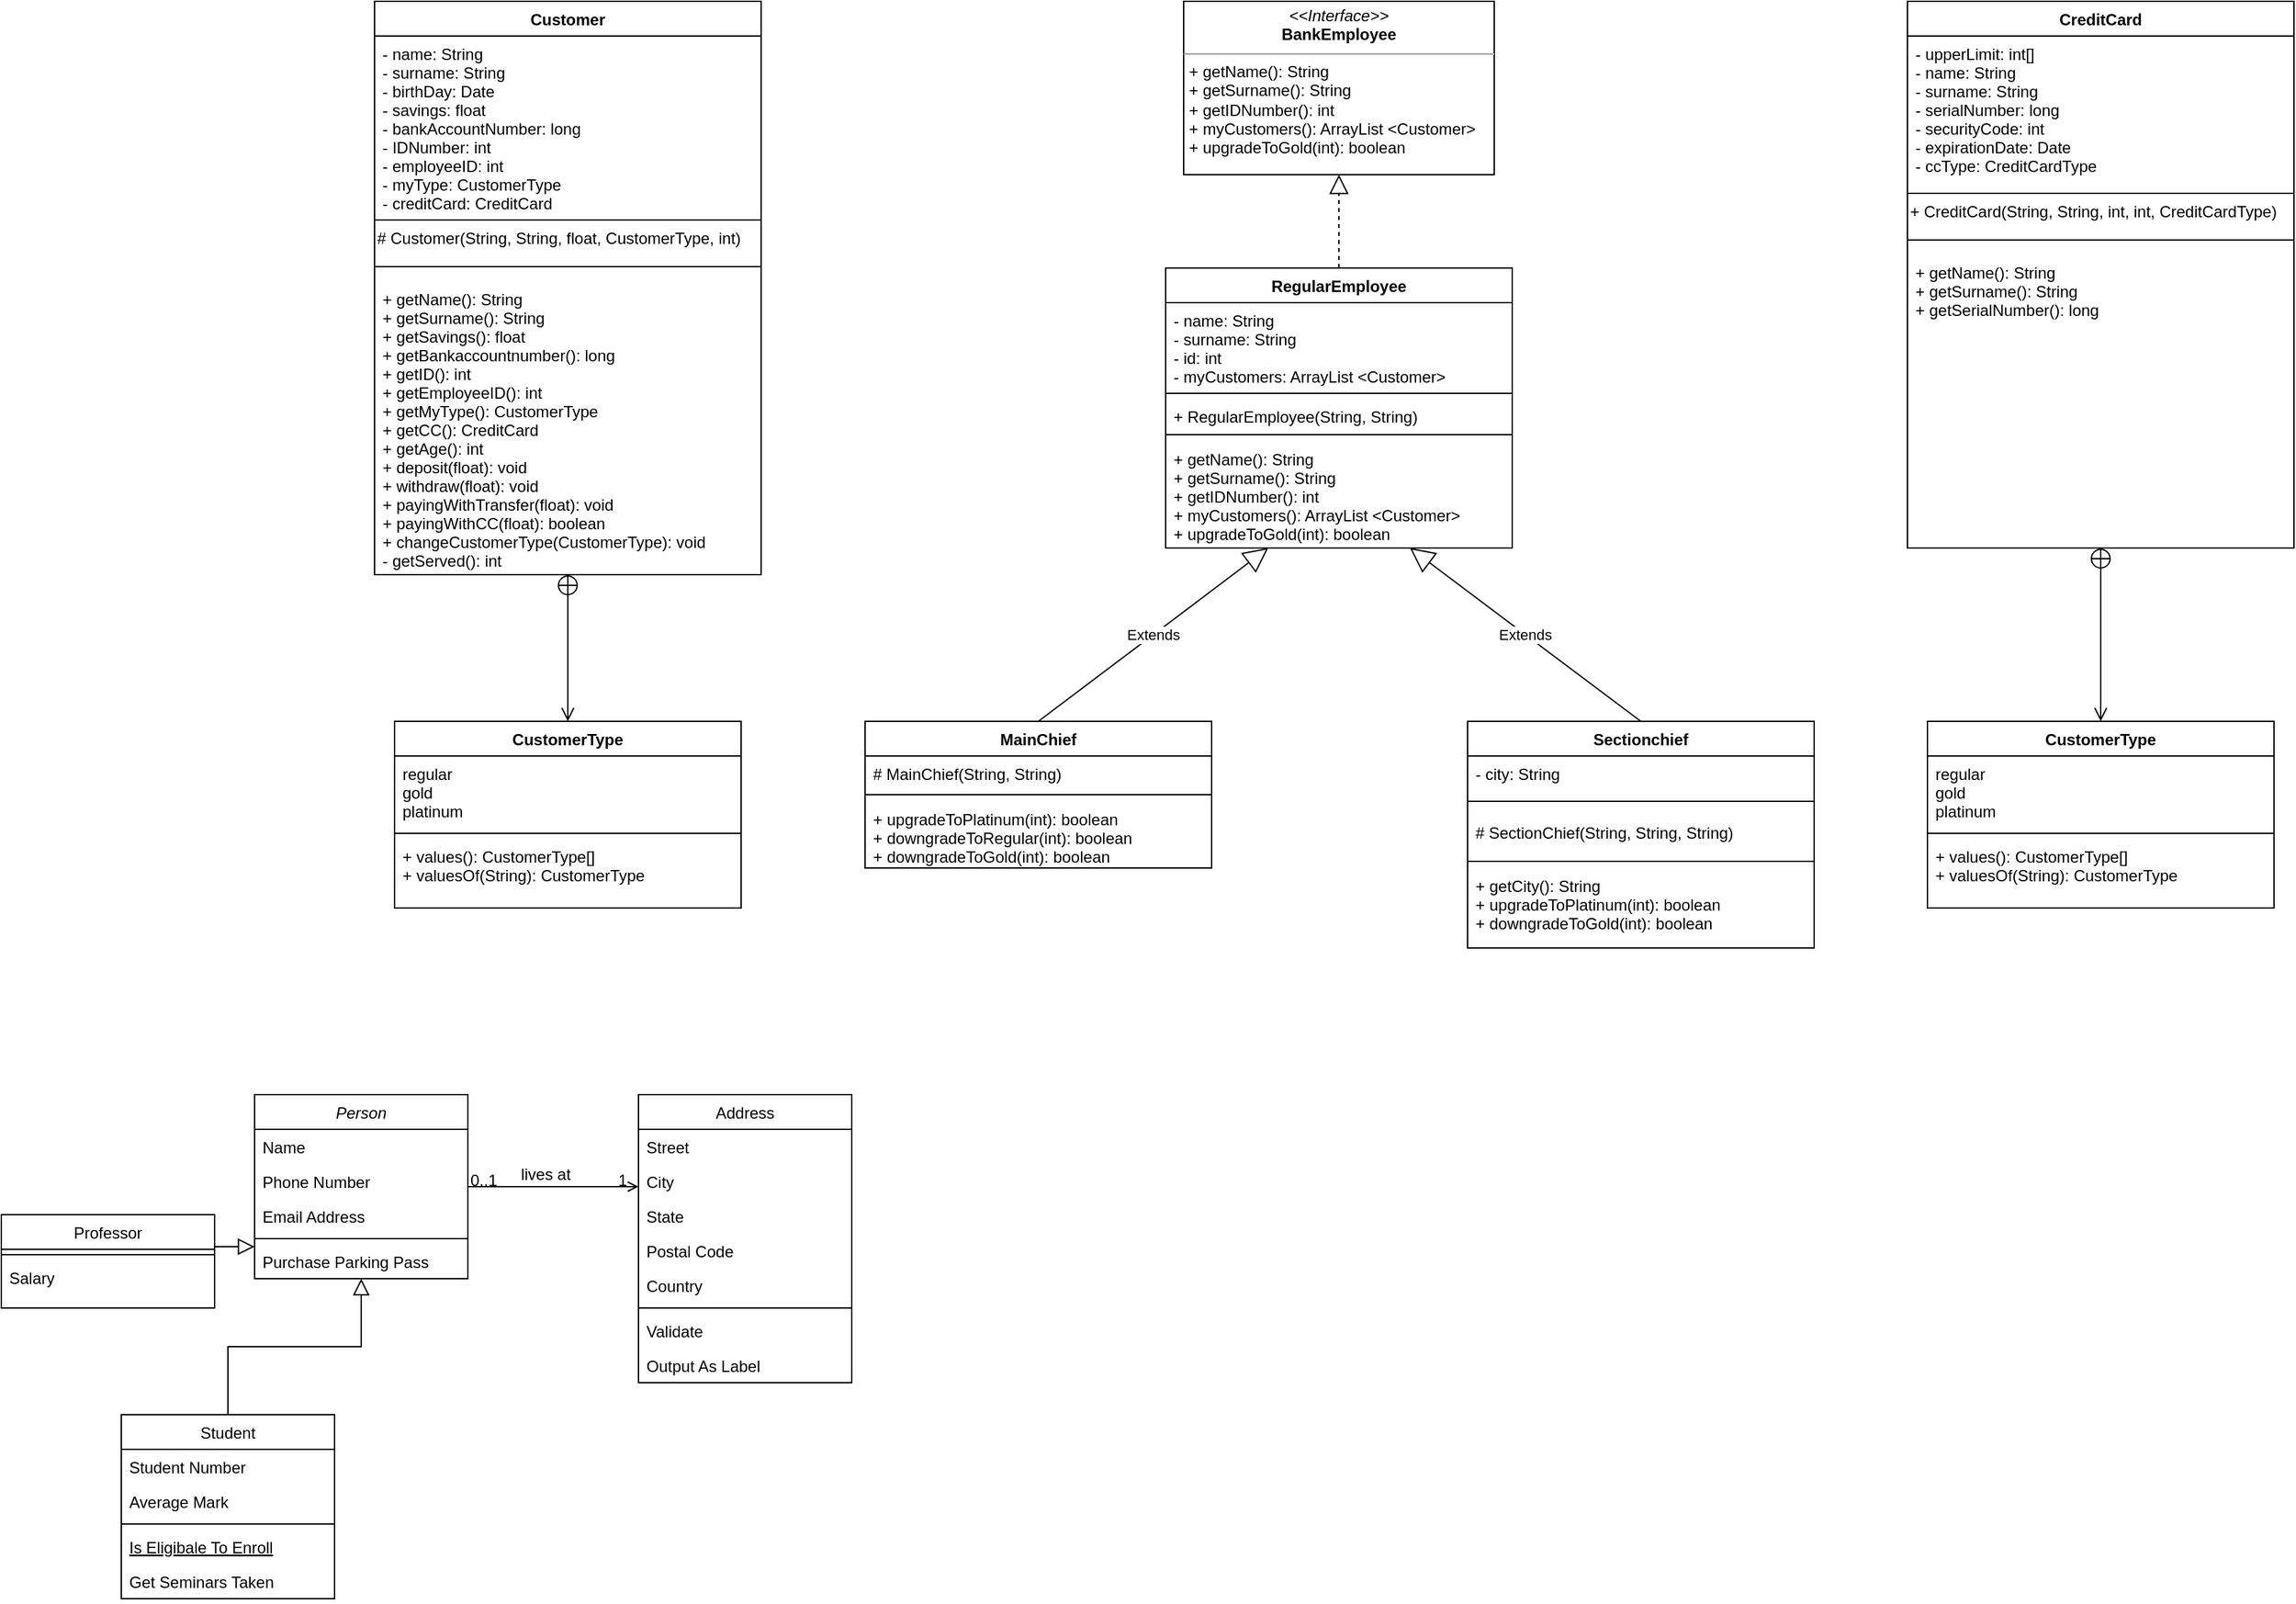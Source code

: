 <mxfile version="13.9.7" type="github">
  <diagram id="C5RBs43oDa-KdzZeNtuy" name="Page-1">
    <mxGraphModel dx="651" dy="842" grid="1" gridSize="10" guides="1" tooltips="1" connect="1" arrows="1" fold="1" page="1" pageScale="1" pageWidth="827" pageHeight="1169" math="0" shadow="0">
      <root>
        <mxCell id="WIyWlLk6GJQsqaUBKTNV-0" />
        <mxCell id="WIyWlLk6GJQsqaUBKTNV-1" parent="WIyWlLk6GJQsqaUBKTNV-0" />
        <mxCell id="zkfFHV4jXpPFQw0GAbJ--0" value="Person" style="swimlane;fontStyle=2;align=center;verticalAlign=top;childLayout=stackLayout;horizontal=1;startSize=26;horizontalStack=0;resizeParent=1;resizeLast=0;collapsible=1;marginBottom=0;rounded=0;shadow=0;strokeWidth=1;" parent="WIyWlLk6GJQsqaUBKTNV-1" vertex="1">
          <mxGeometry x="280" y="820" width="160" height="138" as="geometry">
            <mxRectangle x="230" y="140" width="160" height="26" as="alternateBounds" />
          </mxGeometry>
        </mxCell>
        <mxCell id="zkfFHV4jXpPFQw0GAbJ--1" value="Name" style="text;align=left;verticalAlign=top;spacingLeft=4;spacingRight=4;overflow=hidden;rotatable=0;points=[[0,0.5],[1,0.5]];portConstraint=eastwest;" parent="zkfFHV4jXpPFQw0GAbJ--0" vertex="1">
          <mxGeometry y="26" width="160" height="26" as="geometry" />
        </mxCell>
        <mxCell id="zkfFHV4jXpPFQw0GAbJ--2" value="Phone Number" style="text;align=left;verticalAlign=top;spacingLeft=4;spacingRight=4;overflow=hidden;rotatable=0;points=[[0,0.5],[1,0.5]];portConstraint=eastwest;rounded=0;shadow=0;html=0;" parent="zkfFHV4jXpPFQw0GAbJ--0" vertex="1">
          <mxGeometry y="52" width="160" height="26" as="geometry" />
        </mxCell>
        <mxCell id="zkfFHV4jXpPFQw0GAbJ--3" value="Email Address" style="text;align=left;verticalAlign=top;spacingLeft=4;spacingRight=4;overflow=hidden;rotatable=0;points=[[0,0.5],[1,0.5]];portConstraint=eastwest;rounded=0;shadow=0;html=0;" parent="zkfFHV4jXpPFQw0GAbJ--0" vertex="1">
          <mxGeometry y="78" width="160" height="26" as="geometry" />
        </mxCell>
        <mxCell id="zkfFHV4jXpPFQw0GAbJ--4" value="" style="line;html=1;strokeWidth=1;align=left;verticalAlign=middle;spacingTop=-1;spacingLeft=3;spacingRight=3;rotatable=0;labelPosition=right;points=[];portConstraint=eastwest;" parent="zkfFHV4jXpPFQw0GAbJ--0" vertex="1">
          <mxGeometry y="104" width="160" height="8" as="geometry" />
        </mxCell>
        <mxCell id="zkfFHV4jXpPFQw0GAbJ--5" value="Purchase Parking Pass" style="text;align=left;verticalAlign=top;spacingLeft=4;spacingRight=4;overflow=hidden;rotatable=0;points=[[0,0.5],[1,0.5]];portConstraint=eastwest;" parent="zkfFHV4jXpPFQw0GAbJ--0" vertex="1">
          <mxGeometry y="112" width="160" height="26" as="geometry" />
        </mxCell>
        <mxCell id="zkfFHV4jXpPFQw0GAbJ--6" value="Student" style="swimlane;fontStyle=0;align=center;verticalAlign=top;childLayout=stackLayout;horizontal=1;startSize=26;horizontalStack=0;resizeParent=1;resizeLast=0;collapsible=1;marginBottom=0;rounded=0;shadow=0;strokeWidth=1;" parent="WIyWlLk6GJQsqaUBKTNV-1" vertex="1">
          <mxGeometry x="180" y="1060" width="160" height="138" as="geometry">
            <mxRectangle x="130" y="380" width="160" height="26" as="alternateBounds" />
          </mxGeometry>
        </mxCell>
        <mxCell id="zkfFHV4jXpPFQw0GAbJ--7" value="Student Number" style="text;align=left;verticalAlign=top;spacingLeft=4;spacingRight=4;overflow=hidden;rotatable=0;points=[[0,0.5],[1,0.5]];portConstraint=eastwest;" parent="zkfFHV4jXpPFQw0GAbJ--6" vertex="1">
          <mxGeometry y="26" width="160" height="26" as="geometry" />
        </mxCell>
        <mxCell id="zkfFHV4jXpPFQw0GAbJ--8" value="Average Mark" style="text;align=left;verticalAlign=top;spacingLeft=4;spacingRight=4;overflow=hidden;rotatable=0;points=[[0,0.5],[1,0.5]];portConstraint=eastwest;rounded=0;shadow=0;html=0;" parent="zkfFHV4jXpPFQw0GAbJ--6" vertex="1">
          <mxGeometry y="52" width="160" height="26" as="geometry" />
        </mxCell>
        <mxCell id="zkfFHV4jXpPFQw0GAbJ--9" value="" style="line;html=1;strokeWidth=1;align=left;verticalAlign=middle;spacingTop=-1;spacingLeft=3;spacingRight=3;rotatable=0;labelPosition=right;points=[];portConstraint=eastwest;" parent="zkfFHV4jXpPFQw0GAbJ--6" vertex="1">
          <mxGeometry y="78" width="160" height="8" as="geometry" />
        </mxCell>
        <mxCell id="zkfFHV4jXpPFQw0GAbJ--10" value="Is Eligibale To Enroll" style="text;align=left;verticalAlign=top;spacingLeft=4;spacingRight=4;overflow=hidden;rotatable=0;points=[[0,0.5],[1,0.5]];portConstraint=eastwest;fontStyle=4" parent="zkfFHV4jXpPFQw0GAbJ--6" vertex="1">
          <mxGeometry y="86" width="160" height="26" as="geometry" />
        </mxCell>
        <mxCell id="zkfFHV4jXpPFQw0GAbJ--11" value="Get Seminars Taken" style="text;align=left;verticalAlign=top;spacingLeft=4;spacingRight=4;overflow=hidden;rotatable=0;points=[[0,0.5],[1,0.5]];portConstraint=eastwest;" parent="zkfFHV4jXpPFQw0GAbJ--6" vertex="1">
          <mxGeometry y="112" width="160" height="26" as="geometry" />
        </mxCell>
        <mxCell id="zkfFHV4jXpPFQw0GAbJ--12" value="" style="endArrow=block;endSize=10;endFill=0;shadow=0;strokeWidth=1;rounded=0;edgeStyle=elbowEdgeStyle;elbow=vertical;" parent="WIyWlLk6GJQsqaUBKTNV-1" source="zkfFHV4jXpPFQw0GAbJ--6" target="zkfFHV4jXpPFQw0GAbJ--0" edge="1">
          <mxGeometry width="160" relative="1" as="geometry">
            <mxPoint x="260" y="903" as="sourcePoint" />
            <mxPoint x="260" y="903" as="targetPoint" />
          </mxGeometry>
        </mxCell>
        <mxCell id="zkfFHV4jXpPFQw0GAbJ--13" value="Professor" style="swimlane;fontStyle=0;align=center;verticalAlign=top;childLayout=stackLayout;horizontal=1;startSize=26;horizontalStack=0;resizeParent=1;resizeLast=0;collapsible=1;marginBottom=0;rounded=0;shadow=0;strokeWidth=1;" parent="WIyWlLk6GJQsqaUBKTNV-1" vertex="1">
          <mxGeometry x="90" y="910" width="160" height="70" as="geometry">
            <mxRectangle x="340" y="380" width="170" height="26" as="alternateBounds" />
          </mxGeometry>
        </mxCell>
        <mxCell id="zkfFHV4jXpPFQw0GAbJ--15" value="" style="line;html=1;strokeWidth=1;align=left;verticalAlign=middle;spacingTop=-1;spacingLeft=3;spacingRight=3;rotatable=0;labelPosition=right;points=[];portConstraint=eastwest;" parent="zkfFHV4jXpPFQw0GAbJ--13" vertex="1">
          <mxGeometry y="26" width="160" height="8" as="geometry" />
        </mxCell>
        <mxCell id="zkfFHV4jXpPFQw0GAbJ--14" value="Salary" style="text;align=left;verticalAlign=top;spacingLeft=4;spacingRight=4;overflow=hidden;rotatable=0;points=[[0,0.5],[1,0.5]];portConstraint=eastwest;" parent="zkfFHV4jXpPFQw0GAbJ--13" vertex="1">
          <mxGeometry y="34" width="160" height="26" as="geometry" />
        </mxCell>
        <mxCell id="zkfFHV4jXpPFQw0GAbJ--16" value="" style="endArrow=block;endSize=10;endFill=0;shadow=0;strokeWidth=1;rounded=0;edgeStyle=elbowEdgeStyle;elbow=vertical;" parent="WIyWlLk6GJQsqaUBKTNV-1" source="zkfFHV4jXpPFQw0GAbJ--13" target="zkfFHV4jXpPFQw0GAbJ--0" edge="1">
          <mxGeometry width="160" relative="1" as="geometry">
            <mxPoint x="240" y="603" as="sourcePoint" />
            <mxPoint x="340" y="501" as="targetPoint" />
          </mxGeometry>
        </mxCell>
        <mxCell id="zkfFHV4jXpPFQw0GAbJ--17" value="Address" style="swimlane;fontStyle=0;align=center;verticalAlign=top;childLayout=stackLayout;horizontal=1;startSize=26;horizontalStack=0;resizeParent=1;resizeLast=0;collapsible=1;marginBottom=0;rounded=0;shadow=0;strokeWidth=1;" parent="WIyWlLk6GJQsqaUBKTNV-1" vertex="1">
          <mxGeometry x="568" y="820" width="160" height="216" as="geometry">
            <mxRectangle x="550" y="140" width="160" height="26" as="alternateBounds" />
          </mxGeometry>
        </mxCell>
        <mxCell id="zkfFHV4jXpPFQw0GAbJ--18" value="Street" style="text;align=left;verticalAlign=top;spacingLeft=4;spacingRight=4;overflow=hidden;rotatable=0;points=[[0,0.5],[1,0.5]];portConstraint=eastwest;" parent="zkfFHV4jXpPFQw0GAbJ--17" vertex="1">
          <mxGeometry y="26" width="160" height="26" as="geometry" />
        </mxCell>
        <mxCell id="zkfFHV4jXpPFQw0GAbJ--19" value="City" style="text;align=left;verticalAlign=top;spacingLeft=4;spacingRight=4;overflow=hidden;rotatable=0;points=[[0,0.5],[1,0.5]];portConstraint=eastwest;rounded=0;shadow=0;html=0;" parent="zkfFHV4jXpPFQw0GAbJ--17" vertex="1">
          <mxGeometry y="52" width="160" height="26" as="geometry" />
        </mxCell>
        <mxCell id="zkfFHV4jXpPFQw0GAbJ--20" value="State" style="text;align=left;verticalAlign=top;spacingLeft=4;spacingRight=4;overflow=hidden;rotatable=0;points=[[0,0.5],[1,0.5]];portConstraint=eastwest;rounded=0;shadow=0;html=0;" parent="zkfFHV4jXpPFQw0GAbJ--17" vertex="1">
          <mxGeometry y="78" width="160" height="26" as="geometry" />
        </mxCell>
        <mxCell id="zkfFHV4jXpPFQw0GAbJ--21" value="Postal Code" style="text;align=left;verticalAlign=top;spacingLeft=4;spacingRight=4;overflow=hidden;rotatable=0;points=[[0,0.5],[1,0.5]];portConstraint=eastwest;rounded=0;shadow=0;html=0;" parent="zkfFHV4jXpPFQw0GAbJ--17" vertex="1">
          <mxGeometry y="104" width="160" height="26" as="geometry" />
        </mxCell>
        <mxCell id="zkfFHV4jXpPFQw0GAbJ--22" value="Country" style="text;align=left;verticalAlign=top;spacingLeft=4;spacingRight=4;overflow=hidden;rotatable=0;points=[[0,0.5],[1,0.5]];portConstraint=eastwest;rounded=0;shadow=0;html=0;" parent="zkfFHV4jXpPFQw0GAbJ--17" vertex="1">
          <mxGeometry y="130" width="160" height="26" as="geometry" />
        </mxCell>
        <mxCell id="zkfFHV4jXpPFQw0GAbJ--23" value="" style="line;html=1;strokeWidth=1;align=left;verticalAlign=middle;spacingTop=-1;spacingLeft=3;spacingRight=3;rotatable=0;labelPosition=right;points=[];portConstraint=eastwest;" parent="zkfFHV4jXpPFQw0GAbJ--17" vertex="1">
          <mxGeometry y="156" width="160" height="8" as="geometry" />
        </mxCell>
        <mxCell id="zkfFHV4jXpPFQw0GAbJ--24" value="Validate" style="text;align=left;verticalAlign=top;spacingLeft=4;spacingRight=4;overflow=hidden;rotatable=0;points=[[0,0.5],[1,0.5]];portConstraint=eastwest;" parent="zkfFHV4jXpPFQw0GAbJ--17" vertex="1">
          <mxGeometry y="164" width="160" height="26" as="geometry" />
        </mxCell>
        <mxCell id="zkfFHV4jXpPFQw0GAbJ--25" value="Output As Label" style="text;align=left;verticalAlign=top;spacingLeft=4;spacingRight=4;overflow=hidden;rotatable=0;points=[[0,0.5],[1,0.5]];portConstraint=eastwest;" parent="zkfFHV4jXpPFQw0GAbJ--17" vertex="1">
          <mxGeometry y="190" width="160" height="26" as="geometry" />
        </mxCell>
        <mxCell id="zkfFHV4jXpPFQw0GAbJ--26" value="" style="endArrow=open;shadow=0;strokeWidth=1;rounded=0;endFill=1;edgeStyle=elbowEdgeStyle;elbow=vertical;" parent="WIyWlLk6GJQsqaUBKTNV-1" source="zkfFHV4jXpPFQw0GAbJ--0" target="zkfFHV4jXpPFQw0GAbJ--17" edge="1">
          <mxGeometry x="0.5" y="41" relative="1" as="geometry">
            <mxPoint x="410" y="422" as="sourcePoint" />
            <mxPoint x="570" y="422" as="targetPoint" />
            <mxPoint x="-40" y="32" as="offset" />
          </mxGeometry>
        </mxCell>
        <mxCell id="zkfFHV4jXpPFQw0GAbJ--27" value="0..1" style="resizable=0;align=left;verticalAlign=bottom;labelBackgroundColor=none;fontSize=12;" parent="zkfFHV4jXpPFQw0GAbJ--26" connectable="0" vertex="1">
          <mxGeometry x="-1" relative="1" as="geometry">
            <mxPoint y="4" as="offset" />
          </mxGeometry>
        </mxCell>
        <mxCell id="zkfFHV4jXpPFQw0GAbJ--28" value="1" style="resizable=0;align=right;verticalAlign=bottom;labelBackgroundColor=none;fontSize=12;" parent="zkfFHV4jXpPFQw0GAbJ--26" connectable="0" vertex="1">
          <mxGeometry x="1" relative="1" as="geometry">
            <mxPoint x="-7" y="4" as="offset" />
          </mxGeometry>
        </mxCell>
        <mxCell id="zkfFHV4jXpPFQw0GAbJ--29" value="lives at" style="text;html=1;resizable=0;points=[];;align=center;verticalAlign=middle;labelBackgroundColor=none;rounded=0;shadow=0;strokeWidth=1;fontSize=12;" parent="zkfFHV4jXpPFQw0GAbJ--26" vertex="1" connectable="0">
          <mxGeometry x="0.5" y="49" relative="1" as="geometry">
            <mxPoint x="-38" y="40" as="offset" />
          </mxGeometry>
        </mxCell>
        <mxCell id="6Sv1Ct6tXsj0_WHqYkc9-1" value="&lt;p style=&quot;margin: 0px ; margin-top: 4px ; text-align: center&quot;&gt;&lt;i&gt;&amp;lt;&amp;lt;Interface&amp;gt;&amp;gt;&lt;/i&gt;&lt;br&gt;&lt;b&gt;BankEmployee&lt;/b&gt;&lt;/p&gt;&lt;hr size=&quot;1&quot;&gt;&lt;p style=&quot;margin: 0px ; margin-left: 4px&quot;&gt;&lt;/p&gt;&lt;p style=&quot;margin: 0px ; margin-left: 4px&quot;&gt;+ getName(): String&lt;/p&gt;&lt;p style=&quot;margin: 0px ; margin-left: 4px&quot;&gt;+ getSurname(): String&lt;/p&gt;&lt;p style=&quot;margin: 0px ; margin-left: 4px&quot;&gt;+ getIDNumber(): int&lt;/p&gt;&lt;p style=&quot;margin: 0px ; margin-left: 4px&quot;&gt;+ myCustomers(): ArrayList &amp;lt;Customer&amp;gt;&lt;/p&gt;&lt;p style=&quot;margin: 0px ; margin-left: 4px&quot;&gt;+ upgradeToGold(int): boolean&lt;/p&gt;" style="verticalAlign=top;align=left;overflow=fill;fontSize=12;fontFamily=Helvetica;html=1;" vertex="1" parent="WIyWlLk6GJQsqaUBKTNV-1">
          <mxGeometry x="977" width="233" height="130" as="geometry" />
        </mxCell>
        <mxCell id="6Sv1Ct6tXsj0_WHqYkc9-8" value="Customer" style="swimlane;fontStyle=1;align=center;verticalAlign=top;childLayout=stackLayout;horizontal=1;startSize=26;horizontalStack=0;resizeParent=1;resizeParentMax=0;resizeLast=0;collapsible=1;marginBottom=0;" vertex="1" parent="WIyWlLk6GJQsqaUBKTNV-1">
          <mxGeometry x="370" width="290" height="430" as="geometry" />
        </mxCell>
        <mxCell id="6Sv1Ct6tXsj0_WHqYkc9-9" value="- name: String&#xa;- surname: String&#xa;- birthDay: Date&#xa;- savings: float&#xa;- bankAccountNumber: long&#xa;- IDNumber: int&#xa;- employeeID: int&#xa;- myType: CustomerType&#xa;- creditCard: CreditCard" style="text;strokeColor=none;fillColor=none;align=left;verticalAlign=top;spacingLeft=4;spacingRight=4;overflow=hidden;rotatable=0;points=[[0,0.5],[1,0.5]];portConstraint=eastwest;" vertex="1" parent="6Sv1Ct6tXsj0_WHqYkc9-8">
          <mxGeometry y="26" width="290" height="134" as="geometry" />
        </mxCell>
        <mxCell id="6Sv1Ct6tXsj0_WHqYkc9-10" value="" style="line;strokeWidth=1;fillColor=none;align=left;verticalAlign=middle;spacingTop=-1;spacingLeft=3;spacingRight=3;rotatable=0;labelPosition=right;points=[];portConstraint=eastwest;" vertex="1" parent="6Sv1Ct6tXsj0_WHqYkc9-8">
          <mxGeometry y="160" width="290" height="8" as="geometry" />
        </mxCell>
        <mxCell id="6Sv1Ct6tXsj0_WHqYkc9-49" value="# Customer(String, String, float, CustomerType, int)&lt;br&gt;" style="text;html=1;align=left;verticalAlign=middle;resizable=0;points=[];autosize=1;" vertex="1" parent="6Sv1Ct6tXsj0_WHqYkc9-8">
          <mxGeometry y="168" width="290" height="20" as="geometry" />
        </mxCell>
        <mxCell id="6Sv1Ct6tXsj0_WHqYkc9-48" value="" style="line;strokeWidth=1;fillColor=none;align=left;verticalAlign=middle;spacingTop=-1;spacingLeft=3;spacingRight=3;rotatable=0;labelPosition=right;points=[];portConstraint=eastwest;" vertex="1" parent="6Sv1Ct6tXsj0_WHqYkc9-8">
          <mxGeometry y="188" width="290" height="22" as="geometry" />
        </mxCell>
        <mxCell id="6Sv1Ct6tXsj0_WHqYkc9-11" value="+ getName(): String&#xa;+ getSurname(): String&#xa;+ getSavings(): float&#xa;+ getBankaccountnumber(): long&#xa;+ getID(): int&#xa;+ getEmployeeID(): int&#xa;+ getMyType(): CustomerType&#xa;+ getCC(): CreditCard&#xa;+ getAge(): int&#xa;+ deposit(float): void&#xa;+ withdraw(float): void&#xa;+ payingWithTransfer(float): void&#xa;+ payingWithCC(float): boolean&#xa;+ changeCustomerType(CustomerType): void&#xa;- getServed(): int&#xa;" style="text;strokeColor=none;fillColor=none;align=left;verticalAlign=top;spacingLeft=4;spacingRight=4;overflow=hidden;rotatable=0;points=[[0,0.5],[1,0.5]];portConstraint=eastwest;" vertex="1" parent="6Sv1Ct6tXsj0_WHqYkc9-8">
          <mxGeometry y="210" width="290" height="220" as="geometry" />
        </mxCell>
        <mxCell id="6Sv1Ct6tXsj0_WHqYkc9-14" value="CustomerType" style="swimlane;fontStyle=1;align=center;verticalAlign=top;childLayout=stackLayout;horizontal=1;startSize=26;horizontalStack=0;resizeParent=1;resizeParentMax=0;resizeLast=0;collapsible=1;marginBottom=0;" vertex="1" parent="WIyWlLk6GJQsqaUBKTNV-1">
          <mxGeometry x="385" y="540" width="260" height="140" as="geometry" />
        </mxCell>
        <mxCell id="6Sv1Ct6tXsj0_WHqYkc9-15" value="regular&#xa;gold&#xa;platinum" style="text;strokeColor=none;fillColor=none;align=left;verticalAlign=top;spacingLeft=4;spacingRight=4;overflow=hidden;rotatable=0;points=[[0,0.5],[1,0.5]];portConstraint=eastwest;" vertex="1" parent="6Sv1Ct6tXsj0_WHqYkc9-14">
          <mxGeometry y="26" width="260" height="54" as="geometry" />
        </mxCell>
        <mxCell id="6Sv1Ct6tXsj0_WHqYkc9-16" value="" style="line;strokeWidth=1;fillColor=none;align=left;verticalAlign=middle;spacingTop=-1;spacingLeft=3;spacingRight=3;rotatable=0;labelPosition=right;points=[];portConstraint=eastwest;" vertex="1" parent="6Sv1Ct6tXsj0_WHqYkc9-14">
          <mxGeometry y="80" width="260" height="8" as="geometry" />
        </mxCell>
        <mxCell id="6Sv1Ct6tXsj0_WHqYkc9-17" value="+ values(): CustomerType[]&#xa;+ valuesOf(String): CustomerType" style="text;strokeColor=none;fillColor=none;align=left;verticalAlign=top;spacingLeft=4;spacingRight=4;overflow=hidden;rotatable=0;points=[[0,0.5],[1,0.5]];portConstraint=eastwest;" vertex="1" parent="6Sv1Ct6tXsj0_WHqYkc9-14">
          <mxGeometry y="88" width="260" height="52" as="geometry" />
        </mxCell>
        <mxCell id="6Sv1Ct6tXsj0_WHqYkc9-18" value="" style="endArrow=open;startArrow=circlePlus;endFill=0;startFill=0;endSize=8;html=1;entryX=0.5;entryY=0;entryDx=0;entryDy=0;" edge="1" parent="WIyWlLk6GJQsqaUBKTNV-1" source="6Sv1Ct6tXsj0_WHqYkc9-11" target="6Sv1Ct6tXsj0_WHqYkc9-14">
          <mxGeometry width="160" relative="1" as="geometry">
            <mxPoint x="480" y="430" as="sourcePoint" />
            <mxPoint x="660" y="390" as="targetPoint" />
          </mxGeometry>
        </mxCell>
        <mxCell id="6Sv1Ct6tXsj0_WHqYkc9-23" value="" style="endArrow=block;dashed=1;endFill=0;endSize=12;html=1;entryX=0.5;entryY=1;entryDx=0;entryDy=0;exitX=0.5;exitY=0;exitDx=0;exitDy=0;" edge="1" parent="WIyWlLk6GJQsqaUBKTNV-1" source="6Sv1Ct6tXsj0_WHqYkc9-24" target="6Sv1Ct6tXsj0_WHqYkc9-1">
          <mxGeometry width="160" relative="1" as="geometry">
            <mxPoint x="944" y="190" as="sourcePoint" />
            <mxPoint x="1100" y="-20" as="targetPoint" />
          </mxGeometry>
        </mxCell>
        <mxCell id="6Sv1Ct6tXsj0_WHqYkc9-24" value="RegularEmployee" style="swimlane;fontStyle=1;align=center;verticalAlign=top;childLayout=stackLayout;horizontal=1;startSize=26;horizontalStack=0;resizeParent=1;resizeParentMax=0;resizeLast=0;collapsible=1;marginBottom=0;" vertex="1" parent="WIyWlLk6GJQsqaUBKTNV-1">
          <mxGeometry x="963.5" y="200" width="260" height="210" as="geometry" />
        </mxCell>
        <mxCell id="6Sv1Ct6tXsj0_WHqYkc9-25" value="- name: String&#xa;- surname: String&#xa;- id: int&#xa;- myCustomers: ArrayList &lt;Customer&gt;&#xa;" style="text;strokeColor=none;fillColor=none;align=left;verticalAlign=top;spacingLeft=4;spacingRight=4;overflow=hidden;rotatable=0;points=[[0,0.5],[1,0.5]];portConstraint=eastwest;" vertex="1" parent="6Sv1Ct6tXsj0_WHqYkc9-24">
          <mxGeometry y="26" width="260" height="64" as="geometry" />
        </mxCell>
        <mxCell id="6Sv1Ct6tXsj0_WHqYkc9-26" value="" style="line;strokeWidth=1;fillColor=none;align=left;verticalAlign=middle;spacingTop=-1;spacingLeft=3;spacingRight=3;rotatable=0;labelPosition=right;points=[];portConstraint=eastwest;" vertex="1" parent="6Sv1Ct6tXsj0_WHqYkc9-24">
          <mxGeometry y="90" width="260" height="8" as="geometry" />
        </mxCell>
        <mxCell id="6Sv1Ct6tXsj0_WHqYkc9-31" value="+ RegularEmployee(String, String)&#xa;&#xa;" style="text;strokeColor=none;fillColor=none;align=left;verticalAlign=top;spacingLeft=4;spacingRight=4;overflow=hidden;rotatable=0;points=[[0,0.5],[1,0.5]];portConstraint=eastwest;" vertex="1" parent="6Sv1Ct6tXsj0_WHqYkc9-24">
          <mxGeometry y="98" width="260" height="22" as="geometry" />
        </mxCell>
        <mxCell id="6Sv1Ct6tXsj0_WHqYkc9-28" value="" style="line;strokeWidth=1;fillColor=none;align=left;verticalAlign=middle;spacingTop=-1;spacingLeft=3;spacingRight=3;rotatable=0;labelPosition=right;points=[];portConstraint=eastwest;" vertex="1" parent="6Sv1Ct6tXsj0_WHqYkc9-24">
          <mxGeometry y="120" width="260" height="10" as="geometry" />
        </mxCell>
        <mxCell id="6Sv1Ct6tXsj0_WHqYkc9-27" value="+ getName(): String&#xa;+ getSurname(): String&#xa;+ getIDNumber(): int&#xa;+ myCustomers(): ArrayList &lt;Customer&gt;&#xa;+ upgradeToGold(int): boolean&#xa;" style="text;strokeColor=none;fillColor=none;align=left;verticalAlign=top;spacingLeft=4;spacingRight=4;overflow=hidden;rotatable=0;points=[[0,0.5],[1,0.5]];portConstraint=eastwest;" vertex="1" parent="6Sv1Ct6tXsj0_WHqYkc9-24">
          <mxGeometry y="130" width="260" height="80" as="geometry" />
        </mxCell>
        <mxCell id="6Sv1Ct6tXsj0_WHqYkc9-33" value="Extends" style="endArrow=block;endSize=16;endFill=0;html=1;exitX=0.5;exitY=0;exitDx=0;exitDy=0;" edge="1" parent="WIyWlLk6GJQsqaUBKTNV-1" source="6Sv1Ct6tXsj0_WHqYkc9-34" target="6Sv1Ct6tXsj0_WHqYkc9-27">
          <mxGeometry width="160" relative="1" as="geometry">
            <mxPoint x="1030" y="380" as="sourcePoint" />
            <mxPoint x="1090" y="440" as="targetPoint" />
          </mxGeometry>
        </mxCell>
        <mxCell id="6Sv1Ct6tXsj0_WHqYkc9-34" value="Sectionchief" style="swimlane;fontStyle=1;align=center;verticalAlign=top;childLayout=stackLayout;horizontal=1;startSize=26;horizontalStack=0;resizeParent=1;resizeParentMax=0;resizeLast=0;collapsible=1;marginBottom=0;" vertex="1" parent="WIyWlLk6GJQsqaUBKTNV-1">
          <mxGeometry x="1190" y="540" width="260" height="170" as="geometry" />
        </mxCell>
        <mxCell id="6Sv1Ct6tXsj0_WHqYkc9-46" value="- city: String" style="text;strokeColor=none;fillColor=none;align=left;verticalAlign=top;spacingLeft=4;spacingRight=4;overflow=hidden;rotatable=0;points=[[0,0.5],[1,0.5]];portConstraint=eastwest;" vertex="1" parent="6Sv1Ct6tXsj0_WHqYkc9-34">
          <mxGeometry y="26" width="260" height="24" as="geometry" />
        </mxCell>
        <mxCell id="6Sv1Ct6tXsj0_WHqYkc9-45" value="" style="line;strokeWidth=1;fillColor=none;align=left;verticalAlign=middle;spacingTop=-1;spacingLeft=3;spacingRight=3;rotatable=0;labelPosition=right;points=[];portConstraint=eastwest;" vertex="1" parent="6Sv1Ct6tXsj0_WHqYkc9-34">
          <mxGeometry y="50" width="260" height="20" as="geometry" />
        </mxCell>
        <mxCell id="6Sv1Ct6tXsj0_WHqYkc9-37" value="# SectionChief(String, String, String)&#xa;&#xa;" style="text;strokeColor=none;fillColor=none;align=left;verticalAlign=top;spacingLeft=4;spacingRight=4;overflow=hidden;rotatable=0;points=[[0,0.5],[1,0.5]];portConstraint=eastwest;" vertex="1" parent="6Sv1Ct6tXsj0_WHqYkc9-34">
          <mxGeometry y="70" width="260" height="30" as="geometry" />
        </mxCell>
        <mxCell id="6Sv1Ct6tXsj0_WHqYkc9-38" value="" style="line;strokeWidth=1;fillColor=none;align=left;verticalAlign=middle;spacingTop=-1;spacingLeft=3;spacingRight=3;rotatable=0;labelPosition=right;points=[];portConstraint=eastwest;" vertex="1" parent="6Sv1Ct6tXsj0_WHqYkc9-34">
          <mxGeometry y="100" width="260" height="10" as="geometry" />
        </mxCell>
        <mxCell id="6Sv1Ct6tXsj0_WHqYkc9-39" value="+ getCity(): String&#xa;+ upgradeToPlatinum(int): boolean&#xa;+ downgradeToGold(int): boolean" style="text;strokeColor=none;fillColor=none;align=left;verticalAlign=top;spacingLeft=4;spacingRight=4;overflow=hidden;rotatable=0;points=[[0,0.5],[1,0.5]];portConstraint=eastwest;" vertex="1" parent="6Sv1Ct6tXsj0_WHqYkc9-34">
          <mxGeometry y="110" width="260" height="60" as="geometry" />
        </mxCell>
        <mxCell id="6Sv1Ct6tXsj0_WHqYkc9-40" value="Extends" style="endArrow=block;endSize=16;endFill=0;html=1;exitX=0.5;exitY=0;exitDx=0;exitDy=0;" edge="1" parent="WIyWlLk6GJQsqaUBKTNV-1" source="6Sv1Ct6tXsj0_WHqYkc9-41" target="6Sv1Ct6tXsj0_WHqYkc9-27">
          <mxGeometry width="160" relative="1" as="geometry">
            <mxPoint x="1040" y="390" as="sourcePoint" />
            <mxPoint x="1088.94" y="421.6" as="targetPoint" />
          </mxGeometry>
        </mxCell>
        <mxCell id="6Sv1Ct6tXsj0_WHqYkc9-41" value="MainChief" style="swimlane;fontStyle=1;align=center;verticalAlign=top;childLayout=stackLayout;horizontal=1;startSize=26;horizontalStack=0;resizeParent=1;resizeParentMax=0;resizeLast=0;collapsible=1;marginBottom=0;" vertex="1" parent="WIyWlLk6GJQsqaUBKTNV-1">
          <mxGeometry x="738" y="540" width="260" height="110" as="geometry" />
        </mxCell>
        <mxCell id="6Sv1Ct6tXsj0_WHqYkc9-42" value="# MainChief(String, String)&#xa;&#xa;" style="text;strokeColor=none;fillColor=none;align=left;verticalAlign=top;spacingLeft=4;spacingRight=4;overflow=hidden;rotatable=0;points=[[0,0.5],[1,0.5]];portConstraint=eastwest;" vertex="1" parent="6Sv1Ct6tXsj0_WHqYkc9-41">
          <mxGeometry y="26" width="260" height="24" as="geometry" />
        </mxCell>
        <mxCell id="6Sv1Ct6tXsj0_WHqYkc9-43" value="" style="line;strokeWidth=1;fillColor=none;align=left;verticalAlign=middle;spacingTop=-1;spacingLeft=3;spacingRight=3;rotatable=0;labelPosition=right;points=[];portConstraint=eastwest;" vertex="1" parent="6Sv1Ct6tXsj0_WHqYkc9-41">
          <mxGeometry y="50" width="260" height="10" as="geometry" />
        </mxCell>
        <mxCell id="6Sv1Ct6tXsj0_WHqYkc9-44" value="+ upgradeToPlatinum(int): boolean&#xa;+ downgradeToRegular(int): boolean&#xa;+ downgradeToGold(int): boolean" style="text;strokeColor=none;fillColor=none;align=left;verticalAlign=top;spacingLeft=4;spacingRight=4;overflow=hidden;rotatable=0;points=[[0,0.5],[1,0.5]];portConstraint=eastwest;" vertex="1" parent="6Sv1Ct6tXsj0_WHqYkc9-41">
          <mxGeometry y="60" width="260" height="50" as="geometry" />
        </mxCell>
        <mxCell id="6Sv1Ct6tXsj0_WHqYkc9-50" value="CreditCard" style="swimlane;fontStyle=1;align=center;verticalAlign=top;childLayout=stackLayout;horizontal=1;startSize=26;horizontalStack=0;resizeParent=1;resizeParentMax=0;resizeLast=0;collapsible=1;marginBottom=0;" vertex="1" parent="WIyWlLk6GJQsqaUBKTNV-1">
          <mxGeometry x="1520" width="290" height="410" as="geometry" />
        </mxCell>
        <mxCell id="6Sv1Ct6tXsj0_WHqYkc9-51" value="- upperLimit: int[]&#xa;- name: String&#xa;- surname: String&#xa;- serialNumber: long&#xa;- securityCode: int&#xa;- expirationDate: Date&#xa;- ccType: CreditCardType" style="text;strokeColor=none;fillColor=none;align=left;verticalAlign=top;spacingLeft=4;spacingRight=4;overflow=hidden;rotatable=0;points=[[0,0.5],[1,0.5]];portConstraint=eastwest;" vertex="1" parent="6Sv1Ct6tXsj0_WHqYkc9-50">
          <mxGeometry y="26" width="290" height="114" as="geometry" />
        </mxCell>
        <mxCell id="6Sv1Ct6tXsj0_WHqYkc9-52" value="" style="line;strokeWidth=1;fillColor=none;align=left;verticalAlign=middle;spacingTop=-1;spacingLeft=3;spacingRight=3;rotatable=0;labelPosition=right;points=[];portConstraint=eastwest;" vertex="1" parent="6Sv1Ct6tXsj0_WHqYkc9-50">
          <mxGeometry y="140" width="290" height="8" as="geometry" />
        </mxCell>
        <mxCell id="6Sv1Ct6tXsj0_WHqYkc9-53" value="+ CreditCard(String, String, int, int, CreditCardType)" style="text;html=1;align=left;verticalAlign=middle;resizable=0;points=[];autosize=1;" vertex="1" parent="6Sv1Ct6tXsj0_WHqYkc9-50">
          <mxGeometry y="148" width="290" height="20" as="geometry" />
        </mxCell>
        <mxCell id="6Sv1Ct6tXsj0_WHqYkc9-54" value="" style="line;strokeWidth=1;fillColor=none;align=left;verticalAlign=middle;spacingTop=-1;spacingLeft=3;spacingRight=3;rotatable=0;labelPosition=right;points=[];portConstraint=eastwest;" vertex="1" parent="6Sv1Ct6tXsj0_WHqYkc9-50">
          <mxGeometry y="168" width="290" height="22" as="geometry" />
        </mxCell>
        <mxCell id="6Sv1Ct6tXsj0_WHqYkc9-55" value="+ getName(): String&#xa;+ getSurname(): String&#xa;+ getSerialNumber(): long&#xa;" style="text;strokeColor=none;fillColor=none;align=left;verticalAlign=top;spacingLeft=4;spacingRight=4;overflow=hidden;rotatable=0;points=[[0,0.5],[1,0.5]];portConstraint=eastwest;" vertex="1" parent="6Sv1Ct6tXsj0_WHqYkc9-50">
          <mxGeometry y="190" width="290" height="220" as="geometry" />
        </mxCell>
        <mxCell id="6Sv1Ct6tXsj0_WHqYkc9-56" value="CustomerType" style="swimlane;fontStyle=1;align=center;verticalAlign=top;childLayout=stackLayout;horizontal=1;startSize=26;horizontalStack=0;resizeParent=1;resizeParentMax=0;resizeLast=0;collapsible=1;marginBottom=0;" vertex="1" parent="WIyWlLk6GJQsqaUBKTNV-1">
          <mxGeometry x="1535" y="540" width="260" height="140" as="geometry" />
        </mxCell>
        <mxCell id="6Sv1Ct6tXsj0_WHqYkc9-57" value="regular&#xa;gold&#xa;platinum" style="text;strokeColor=none;fillColor=none;align=left;verticalAlign=top;spacingLeft=4;spacingRight=4;overflow=hidden;rotatable=0;points=[[0,0.5],[1,0.5]];portConstraint=eastwest;" vertex="1" parent="6Sv1Ct6tXsj0_WHqYkc9-56">
          <mxGeometry y="26" width="260" height="54" as="geometry" />
        </mxCell>
        <mxCell id="6Sv1Ct6tXsj0_WHqYkc9-58" value="" style="line;strokeWidth=1;fillColor=none;align=left;verticalAlign=middle;spacingTop=-1;spacingLeft=3;spacingRight=3;rotatable=0;labelPosition=right;points=[];portConstraint=eastwest;" vertex="1" parent="6Sv1Ct6tXsj0_WHqYkc9-56">
          <mxGeometry y="80" width="260" height="8" as="geometry" />
        </mxCell>
        <mxCell id="6Sv1Ct6tXsj0_WHqYkc9-59" value="+ values(): CustomerType[]&#xa;+ valuesOf(String): CustomerType" style="text;strokeColor=none;fillColor=none;align=left;verticalAlign=top;spacingLeft=4;spacingRight=4;overflow=hidden;rotatable=0;points=[[0,0.5],[1,0.5]];portConstraint=eastwest;" vertex="1" parent="6Sv1Ct6tXsj0_WHqYkc9-56">
          <mxGeometry y="88" width="260" height="52" as="geometry" />
        </mxCell>
        <mxCell id="6Sv1Ct6tXsj0_WHqYkc9-60" value="" style="endArrow=open;startArrow=circlePlus;endFill=0;startFill=0;endSize=8;html=1;entryX=0.5;entryY=0;entryDx=0;entryDy=0;" edge="1" parent="WIyWlLk6GJQsqaUBKTNV-1" source="6Sv1Ct6tXsj0_WHqYkc9-55" target="6Sv1Ct6tXsj0_WHqYkc9-56">
          <mxGeometry width="160" relative="1" as="geometry">
            <mxPoint x="1630" y="430" as="sourcePoint" />
            <mxPoint x="1810" y="390" as="targetPoint" />
          </mxGeometry>
        </mxCell>
      </root>
    </mxGraphModel>
  </diagram>
</mxfile>
